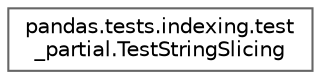 digraph "Graphical Class Hierarchy"
{
 // LATEX_PDF_SIZE
  bgcolor="transparent";
  edge [fontname=Helvetica,fontsize=10,labelfontname=Helvetica,labelfontsize=10];
  node [fontname=Helvetica,fontsize=10,shape=box,height=0.2,width=0.4];
  rankdir="LR";
  Node0 [id="Node000000",label="pandas.tests.indexing.test\l_partial.TestStringSlicing",height=0.2,width=0.4,color="grey40", fillcolor="white", style="filled",URL="$d6/d44/classpandas_1_1tests_1_1indexing_1_1test__partial_1_1TestStringSlicing.html",tooltip=" "];
}
